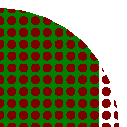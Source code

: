 beginfig(0)
u:=cm;

fill unitsquare scaled 2.5u shifted (-1.25u, 0) withcolor .5green;

for j:=-10 upto 10:
	for i:=-10 upto 20:
		fill fullcircle scaled .1u shifted ((i, j)*.15u) withcolor .5red;
	endfor
endfor

clip currentpicture to fullcircle scaled 3u;

endfig
